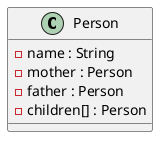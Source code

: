 @startuml
class Person {
-name : String
-mother : Person
-father : Person
-children[] : Person
}
@enduml